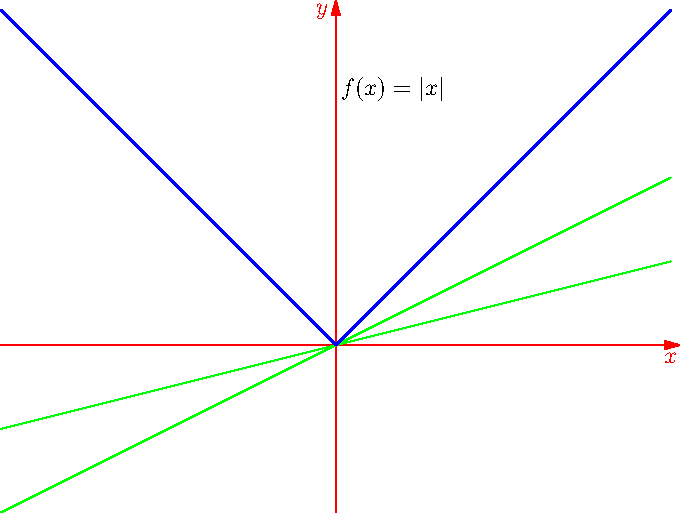 import graph;
import plain;
size(12cm);
real f(real x) { return abs(x); }
real g2(real x) { return .25*(x-0)+f(0); }
real g3(real x) { return 0*(x-0)+f(0); }
real g4(real x) { return .5*(x-0)+f(0); }
draw(graph(g2,-7,7),green);
draw(graph(g4,-7,7),green);
draw(graph(f,-7,7),blue+1);
label("$f(x)=|x|$",(0,5),NE);
xaxis('$x$',red,EndArrow);
yaxis('$y$',red,EndArrow);
